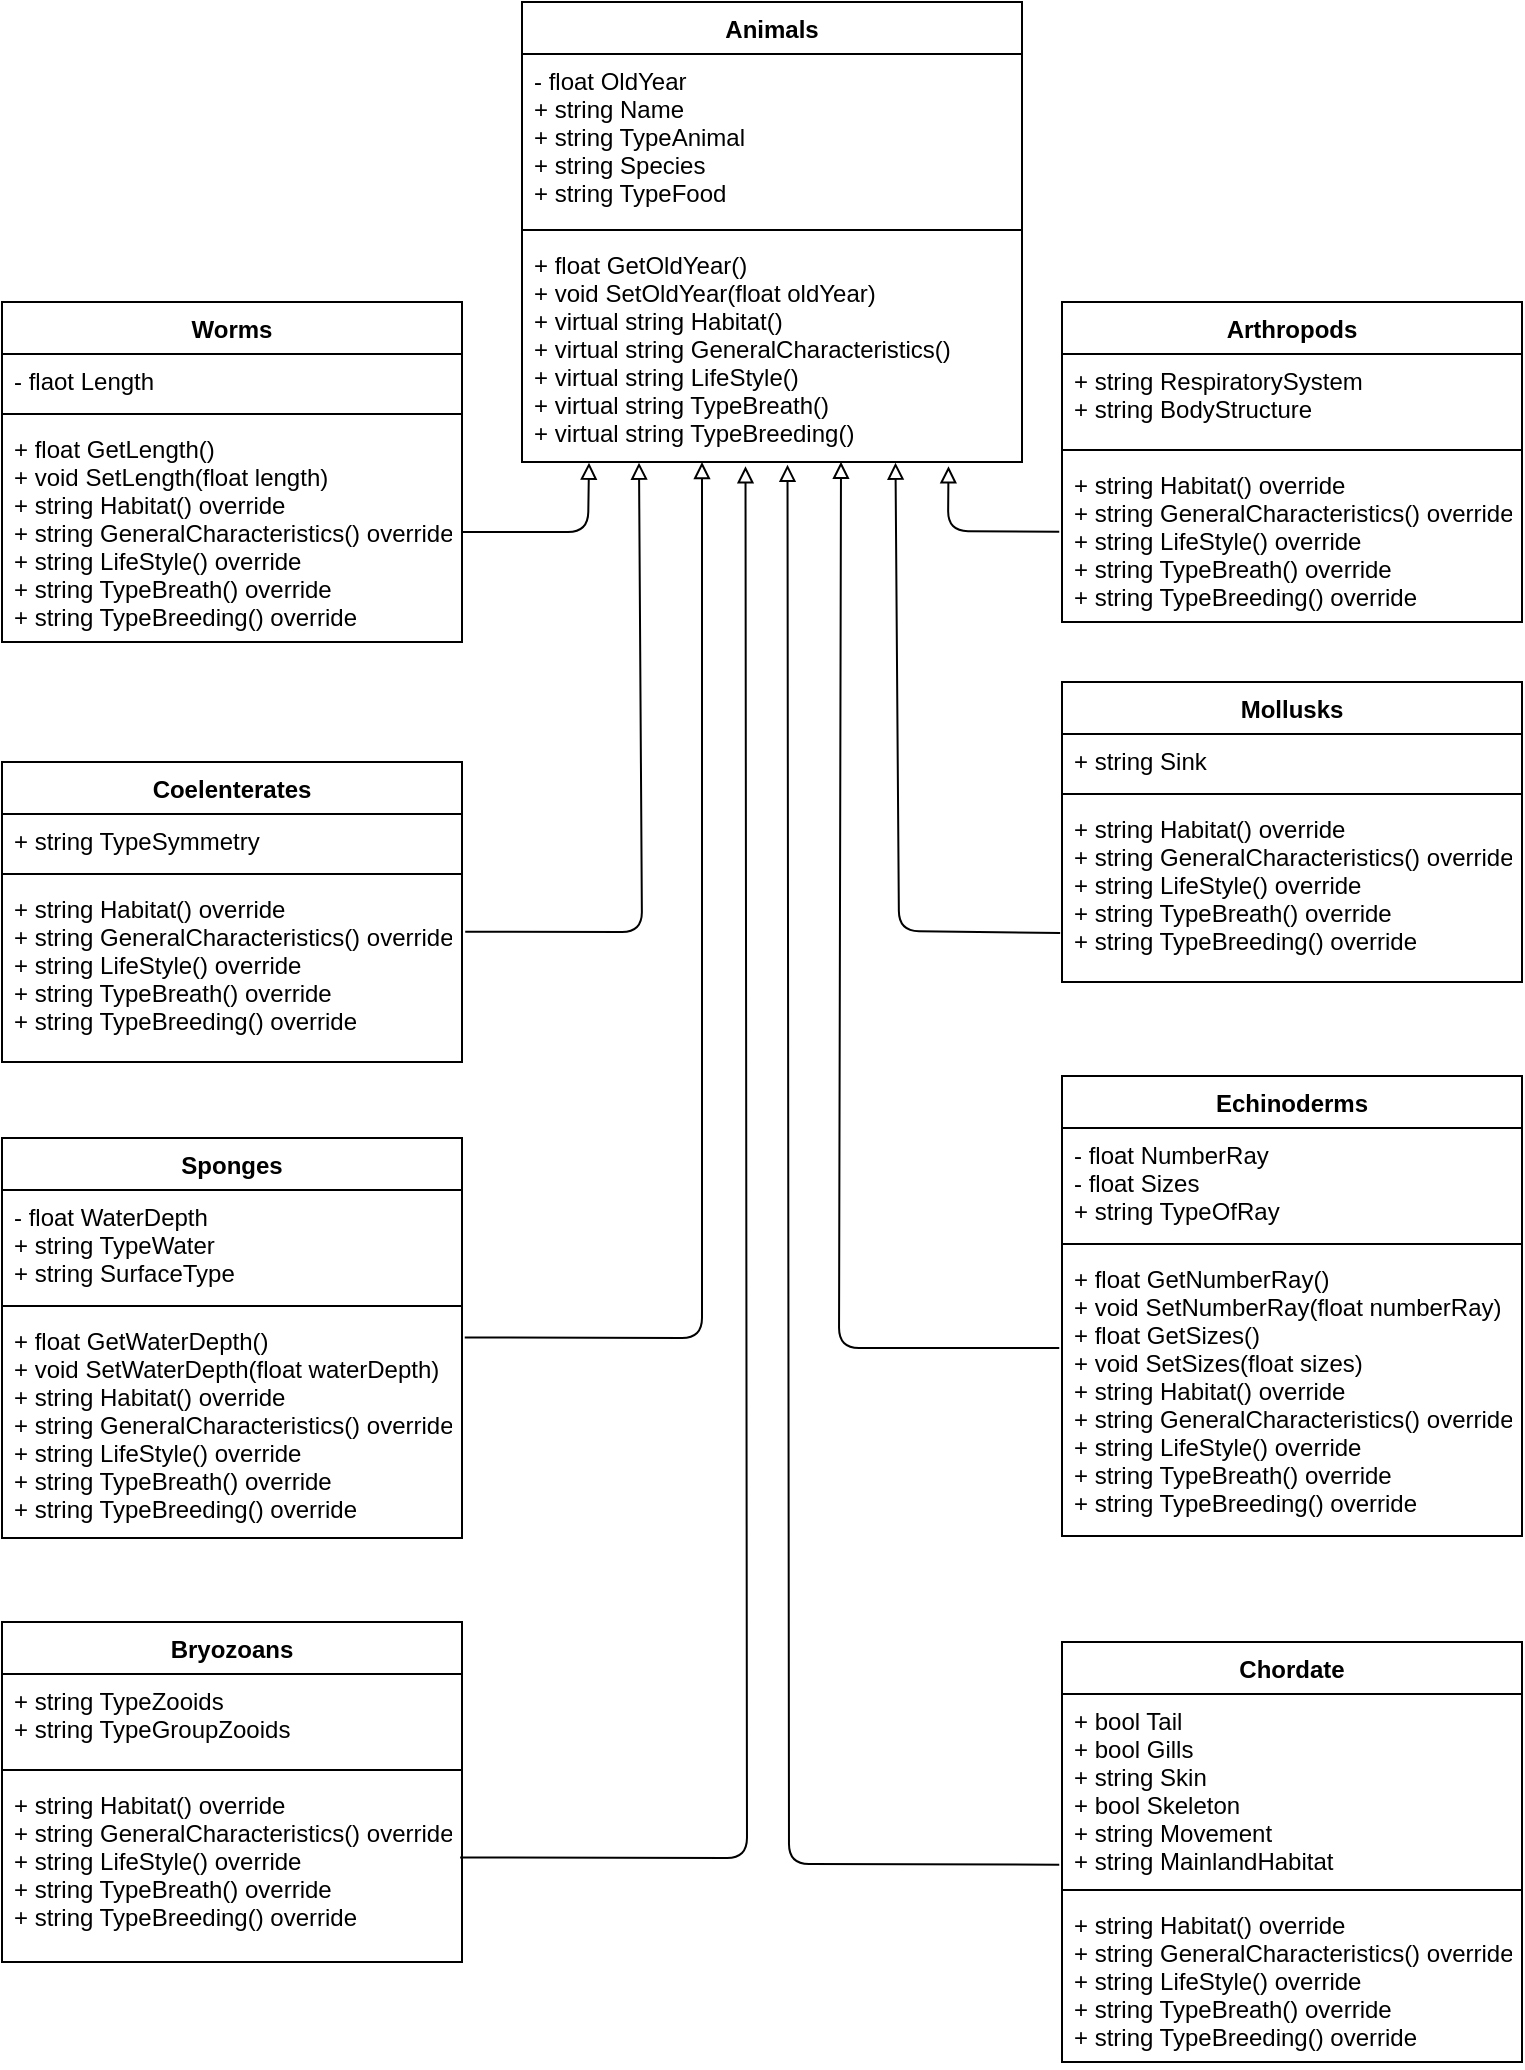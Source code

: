 <mxfile version="12.3.3" type="device" pages="1"><diagram id="e98mBQFO1ssgHGekkfKs" name="Страница 1"><mxGraphModel dx="1460" dy="758" grid="1" gridSize="10" guides="1" tooltips="1" connect="1" arrows="1" fold="1" page="1" pageScale="1" pageWidth="827" pageHeight="1169" math="0" shadow="0"><root><mxCell id="0"/><mxCell id="1" parent="0"/><mxCell id="FmDtwtjrbEaUDmbo1P_n-1" value="Animals" style="swimlane;fontStyle=1;align=center;verticalAlign=top;childLayout=stackLayout;horizontal=1;startSize=26;horizontalStack=0;resizeParent=1;resizeParentMax=0;resizeLast=0;collapsible=1;marginBottom=0;" vertex="1" parent="1"><mxGeometry x="300" width="250" height="230" as="geometry"/></mxCell><mxCell id="FmDtwtjrbEaUDmbo1P_n-2" value="- float OldYear&#10;+ string Name&#10;+ string TypeAnimal&#10;+ string Species&#10;+ string TypeFood" style="text;strokeColor=none;fillColor=none;align=left;verticalAlign=top;spacingLeft=4;spacingRight=4;overflow=hidden;rotatable=0;points=[[0,0.5],[1,0.5]];portConstraint=eastwest;" vertex="1" parent="FmDtwtjrbEaUDmbo1P_n-1"><mxGeometry y="26" width="250" height="84" as="geometry"/></mxCell><mxCell id="FmDtwtjrbEaUDmbo1P_n-3" value="" style="line;strokeWidth=1;fillColor=none;align=left;verticalAlign=middle;spacingTop=-1;spacingLeft=3;spacingRight=3;rotatable=0;labelPosition=right;points=[];portConstraint=eastwest;" vertex="1" parent="FmDtwtjrbEaUDmbo1P_n-1"><mxGeometry y="110" width="250" height="8" as="geometry"/></mxCell><mxCell id="FmDtwtjrbEaUDmbo1P_n-4" value="+ float GetOldYear()&#10;+ void SetOldYear(float oldYear)&#10;+ virtual string Habitat()&#10;+ virtual string GeneralCharacteristics()&#10;+ virtual string LifeStyle()&#10;+ virtual string TypeBreath()&#10;+ virtual string TypeBreeding()&#10;&#10;" style="text;strokeColor=none;fillColor=none;align=left;verticalAlign=top;spacingLeft=4;spacingRight=4;overflow=hidden;rotatable=0;points=[[0,0.5],[1,0.5]];portConstraint=eastwest;" vertex="1" parent="FmDtwtjrbEaUDmbo1P_n-1"><mxGeometry y="118" width="250" height="112" as="geometry"/></mxCell><mxCell id="FmDtwtjrbEaUDmbo1P_n-5" value="Worms" style="swimlane;fontStyle=1;align=center;verticalAlign=top;childLayout=stackLayout;horizontal=1;startSize=26;horizontalStack=0;resizeParent=1;resizeParentMax=0;resizeLast=0;collapsible=1;marginBottom=0;" vertex="1" parent="1"><mxGeometry x="40" y="150" width="230" height="170" as="geometry"/></mxCell><mxCell id="FmDtwtjrbEaUDmbo1P_n-6" value="- flaot Length" style="text;strokeColor=none;fillColor=none;align=left;verticalAlign=top;spacingLeft=4;spacingRight=4;overflow=hidden;rotatable=0;points=[[0,0.5],[1,0.5]];portConstraint=eastwest;" vertex="1" parent="FmDtwtjrbEaUDmbo1P_n-5"><mxGeometry y="26" width="230" height="26" as="geometry"/></mxCell><mxCell id="FmDtwtjrbEaUDmbo1P_n-7" value="" style="line;strokeWidth=1;fillColor=none;align=left;verticalAlign=middle;spacingTop=-1;spacingLeft=3;spacingRight=3;rotatable=0;labelPosition=right;points=[];portConstraint=eastwest;" vertex="1" parent="FmDtwtjrbEaUDmbo1P_n-5"><mxGeometry y="52" width="230" height="8" as="geometry"/></mxCell><mxCell id="FmDtwtjrbEaUDmbo1P_n-8" value="+ float GetLength()&#10;+ void SetLength(float length)&#10;+ string Habitat() override&#10;+ string GeneralCharacteristics() override&#10;+ string LifeStyle() override&#10;+ string TypeBreath() override&#10;+ string TypeBreeding() override&#10;&#10;" style="text;strokeColor=none;fillColor=none;align=left;verticalAlign=top;spacingLeft=4;spacingRight=4;overflow=hidden;rotatable=0;points=[[0,0.5],[1,0.5]];portConstraint=eastwest;" vertex="1" parent="FmDtwtjrbEaUDmbo1P_n-5"><mxGeometry y="60" width="230" height="110" as="geometry"/></mxCell><mxCell id="FmDtwtjrbEaUDmbo1P_n-9" value="Arthropods" style="swimlane;fontStyle=1;align=center;verticalAlign=top;childLayout=stackLayout;horizontal=1;startSize=26;horizontalStack=0;resizeParent=1;resizeParentMax=0;resizeLast=0;collapsible=1;marginBottom=0;" vertex="1" parent="1"><mxGeometry x="570" y="150" width="230" height="160" as="geometry"/></mxCell><mxCell id="FmDtwtjrbEaUDmbo1P_n-10" value="+ string RespiratorySystem&#10;+ string BodyStructure" style="text;strokeColor=none;fillColor=none;align=left;verticalAlign=top;spacingLeft=4;spacingRight=4;overflow=hidden;rotatable=0;points=[[0,0.5],[1,0.5]];portConstraint=eastwest;" vertex="1" parent="FmDtwtjrbEaUDmbo1P_n-9"><mxGeometry y="26" width="230" height="44" as="geometry"/></mxCell><mxCell id="FmDtwtjrbEaUDmbo1P_n-11" value="" style="line;strokeWidth=1;fillColor=none;align=left;verticalAlign=middle;spacingTop=-1;spacingLeft=3;spacingRight=3;rotatable=0;labelPosition=right;points=[];portConstraint=eastwest;" vertex="1" parent="FmDtwtjrbEaUDmbo1P_n-9"><mxGeometry y="70" width="230" height="8" as="geometry"/></mxCell><mxCell id="FmDtwtjrbEaUDmbo1P_n-12" value="+ string Habitat() override&#10;+ string GeneralCharacteristics() override&#10;+ string LifeStyle() override&#10;+ string TypeBreath() override&#10;+ string TypeBreeding() override&#10;" style="text;strokeColor=none;fillColor=none;align=left;verticalAlign=top;spacingLeft=4;spacingRight=4;overflow=hidden;rotatable=0;points=[[0,0.5],[1,0.5]];portConstraint=eastwest;" vertex="1" parent="FmDtwtjrbEaUDmbo1P_n-9"><mxGeometry y="78" width="230" height="82" as="geometry"/></mxCell><mxCell id="FmDtwtjrbEaUDmbo1P_n-13" value="Coelenterates" style="swimlane;fontStyle=1;align=center;verticalAlign=top;childLayout=stackLayout;horizontal=1;startSize=26;horizontalStack=0;resizeParent=1;resizeParentMax=0;resizeLast=0;collapsible=1;marginBottom=0;" vertex="1" parent="1"><mxGeometry x="40" y="380" width="230" height="150" as="geometry"/></mxCell><mxCell id="FmDtwtjrbEaUDmbo1P_n-14" value="+ string TypeSymmetry" style="text;strokeColor=none;fillColor=none;align=left;verticalAlign=top;spacingLeft=4;spacingRight=4;overflow=hidden;rotatable=0;points=[[0,0.5],[1,0.5]];portConstraint=eastwest;" vertex="1" parent="FmDtwtjrbEaUDmbo1P_n-13"><mxGeometry y="26" width="230" height="26" as="geometry"/></mxCell><mxCell id="FmDtwtjrbEaUDmbo1P_n-15" value="" style="line;strokeWidth=1;fillColor=none;align=left;verticalAlign=middle;spacingTop=-1;spacingLeft=3;spacingRight=3;rotatable=0;labelPosition=right;points=[];portConstraint=eastwest;" vertex="1" parent="FmDtwtjrbEaUDmbo1P_n-13"><mxGeometry y="52" width="230" height="8" as="geometry"/></mxCell><mxCell id="FmDtwtjrbEaUDmbo1P_n-16" value="+ string Habitat() override&#10;+ string GeneralCharacteristics() override&#10;+ string LifeStyle() override&#10;+ string TypeBreath() override&#10;+ string TypeBreeding() override" style="text;strokeColor=none;fillColor=none;align=left;verticalAlign=top;spacingLeft=4;spacingRight=4;overflow=hidden;rotatable=0;points=[[0,0.5],[1,0.5]];portConstraint=eastwest;" vertex="1" parent="FmDtwtjrbEaUDmbo1P_n-13"><mxGeometry y="60" width="230" height="90" as="geometry"/></mxCell><mxCell id="FmDtwtjrbEaUDmbo1P_n-17" value="Mollusks" style="swimlane;fontStyle=1;align=center;verticalAlign=top;childLayout=stackLayout;horizontal=1;startSize=26;horizontalStack=0;resizeParent=1;resizeParentMax=0;resizeLast=0;collapsible=1;marginBottom=0;" vertex="1" parent="1"><mxGeometry x="570" y="340" width="230" height="150" as="geometry"/></mxCell><mxCell id="FmDtwtjrbEaUDmbo1P_n-18" value="+ string Sink" style="text;strokeColor=none;fillColor=none;align=left;verticalAlign=top;spacingLeft=4;spacingRight=4;overflow=hidden;rotatable=0;points=[[0,0.5],[1,0.5]];portConstraint=eastwest;" vertex="1" parent="FmDtwtjrbEaUDmbo1P_n-17"><mxGeometry y="26" width="230" height="26" as="geometry"/></mxCell><mxCell id="FmDtwtjrbEaUDmbo1P_n-19" value="" style="line;strokeWidth=1;fillColor=none;align=left;verticalAlign=middle;spacingTop=-1;spacingLeft=3;spacingRight=3;rotatable=0;labelPosition=right;points=[];portConstraint=eastwest;" vertex="1" parent="FmDtwtjrbEaUDmbo1P_n-17"><mxGeometry y="52" width="230" height="8" as="geometry"/></mxCell><mxCell id="FmDtwtjrbEaUDmbo1P_n-20" value="+ string Habitat() override&#10;+ string GeneralCharacteristics() override&#10;+ string LifeStyle() override&#10;+ string TypeBreath() override&#10;+ string TypeBreeding() override&#10;" style="text;strokeColor=none;fillColor=none;align=left;verticalAlign=top;spacingLeft=4;spacingRight=4;overflow=hidden;rotatable=0;points=[[0,0.5],[1,0.5]];portConstraint=eastwest;" vertex="1" parent="FmDtwtjrbEaUDmbo1P_n-17"><mxGeometry y="60" width="230" height="90" as="geometry"/></mxCell><mxCell id="FmDtwtjrbEaUDmbo1P_n-21" value="Sponges" style="swimlane;fontStyle=1;align=center;verticalAlign=top;childLayout=stackLayout;horizontal=1;startSize=26;horizontalStack=0;resizeParent=1;resizeParentMax=0;resizeLast=0;collapsible=1;marginBottom=0;" vertex="1" parent="1"><mxGeometry x="40" y="568" width="230" height="200" as="geometry"/></mxCell><mxCell id="FmDtwtjrbEaUDmbo1P_n-22" value="- float WaterDepth&#10;+ string TypeWater&#10;+ string SurfaceType" style="text;strokeColor=none;fillColor=none;align=left;verticalAlign=top;spacingLeft=4;spacingRight=4;overflow=hidden;rotatable=0;points=[[0,0.5],[1,0.5]];portConstraint=eastwest;" vertex="1" parent="FmDtwtjrbEaUDmbo1P_n-21"><mxGeometry y="26" width="230" height="54" as="geometry"/></mxCell><mxCell id="FmDtwtjrbEaUDmbo1P_n-23" value="" style="line;strokeWidth=1;fillColor=none;align=left;verticalAlign=middle;spacingTop=-1;spacingLeft=3;spacingRight=3;rotatable=0;labelPosition=right;points=[];portConstraint=eastwest;" vertex="1" parent="FmDtwtjrbEaUDmbo1P_n-21"><mxGeometry y="80" width="230" height="8" as="geometry"/></mxCell><mxCell id="FmDtwtjrbEaUDmbo1P_n-24" value="+ float GetWaterDepth()&#10;+ void SetWaterDepth(float waterDepth)&#10;+ string Habitat() override&#10;+ string GeneralCharacteristics() override&#10;+ string LifeStyle() override&#10;+ string TypeBreath() override&#10;+ string TypeBreeding() override" style="text;strokeColor=none;fillColor=none;align=left;verticalAlign=top;spacingLeft=4;spacingRight=4;overflow=hidden;rotatable=0;points=[[0,0.5],[1,0.5]];portConstraint=eastwest;" vertex="1" parent="FmDtwtjrbEaUDmbo1P_n-21"><mxGeometry y="88" width="230" height="112" as="geometry"/></mxCell><mxCell id="FmDtwtjrbEaUDmbo1P_n-25" value="Echinoderms" style="swimlane;fontStyle=1;align=center;verticalAlign=top;childLayout=stackLayout;horizontal=1;startSize=26;horizontalStack=0;resizeParent=1;resizeParentMax=0;resizeLast=0;collapsible=1;marginBottom=0;" vertex="1" parent="1"><mxGeometry x="570" y="537" width="230" height="230" as="geometry"/></mxCell><mxCell id="FmDtwtjrbEaUDmbo1P_n-26" value="- float NumberRay&#10;- float Sizes&#10;+ string TypeOfRay" style="text;strokeColor=none;fillColor=none;align=left;verticalAlign=top;spacingLeft=4;spacingRight=4;overflow=hidden;rotatable=0;points=[[0,0.5],[1,0.5]];portConstraint=eastwest;" vertex="1" parent="FmDtwtjrbEaUDmbo1P_n-25"><mxGeometry y="26" width="230" height="54" as="geometry"/></mxCell><mxCell id="FmDtwtjrbEaUDmbo1P_n-27" value="" style="line;strokeWidth=1;fillColor=none;align=left;verticalAlign=middle;spacingTop=-1;spacingLeft=3;spacingRight=3;rotatable=0;labelPosition=right;points=[];portConstraint=eastwest;" vertex="1" parent="FmDtwtjrbEaUDmbo1P_n-25"><mxGeometry y="80" width="230" height="8" as="geometry"/></mxCell><mxCell id="FmDtwtjrbEaUDmbo1P_n-28" value="+ float GetNumberRay()&#10;+ void SetNumberRay(float numberRay)&#10;+ float GetSizes()&#10;+ void SetSizes(float sizes)&#10;+ string Habitat() override&#10;+ string GeneralCharacteristics() override&#10;+ string LifeStyle() override&#10;+ string TypeBreath() override&#10;+ string TypeBreeding() override&#10;" style="text;strokeColor=none;fillColor=none;align=left;verticalAlign=top;spacingLeft=4;spacingRight=4;overflow=hidden;rotatable=0;points=[[0,0.5],[1,0.5]];portConstraint=eastwest;" vertex="1" parent="FmDtwtjrbEaUDmbo1P_n-25"><mxGeometry y="88" width="230" height="142" as="geometry"/></mxCell><mxCell id="FmDtwtjrbEaUDmbo1P_n-29" value="Bryozoans" style="swimlane;fontStyle=1;align=center;verticalAlign=top;childLayout=stackLayout;horizontal=1;startSize=26;horizontalStack=0;resizeParent=1;resizeParentMax=0;resizeLast=0;collapsible=1;marginBottom=0;" vertex="1" parent="1"><mxGeometry x="40" y="810" width="230" height="170" as="geometry"/></mxCell><mxCell id="FmDtwtjrbEaUDmbo1P_n-30" value="+ string TypeZooids&#10;+ string TypeGroupZooids" style="text;strokeColor=none;fillColor=none;align=left;verticalAlign=top;spacingLeft=4;spacingRight=4;overflow=hidden;rotatable=0;points=[[0,0.5],[1,0.5]];portConstraint=eastwest;" vertex="1" parent="FmDtwtjrbEaUDmbo1P_n-29"><mxGeometry y="26" width="230" height="44" as="geometry"/></mxCell><mxCell id="FmDtwtjrbEaUDmbo1P_n-31" value="" style="line;strokeWidth=1;fillColor=none;align=left;verticalAlign=middle;spacingTop=-1;spacingLeft=3;spacingRight=3;rotatable=0;labelPosition=right;points=[];portConstraint=eastwest;" vertex="1" parent="FmDtwtjrbEaUDmbo1P_n-29"><mxGeometry y="70" width="230" height="8" as="geometry"/></mxCell><mxCell id="FmDtwtjrbEaUDmbo1P_n-32" value="+ string Habitat() override&#10;+ string GeneralCharacteristics() override&#10;+ string LifeStyle() override&#10;+ string TypeBreath() override&#10;+ string TypeBreeding() override" style="text;strokeColor=none;fillColor=none;align=left;verticalAlign=top;spacingLeft=4;spacingRight=4;overflow=hidden;rotatable=0;points=[[0,0.5],[1,0.5]];portConstraint=eastwest;" vertex="1" parent="FmDtwtjrbEaUDmbo1P_n-29"><mxGeometry y="78" width="230" height="92" as="geometry"/></mxCell><mxCell id="FmDtwtjrbEaUDmbo1P_n-33" value="Chordate" style="swimlane;fontStyle=1;align=center;verticalAlign=top;childLayout=stackLayout;horizontal=1;startSize=26;horizontalStack=0;resizeParent=1;resizeParentMax=0;resizeLast=0;collapsible=1;marginBottom=0;" vertex="1" parent="1"><mxGeometry x="570" y="820" width="230" height="210" as="geometry"/></mxCell><mxCell id="FmDtwtjrbEaUDmbo1P_n-34" value="+ bool Tail&#10;+ bool Gills&#10;+ string Skin&#10;+ bool Skeleton&#10;+ string Movement&#10;+ string MainlandHabitat" style="text;strokeColor=none;fillColor=none;align=left;verticalAlign=top;spacingLeft=4;spacingRight=4;overflow=hidden;rotatable=0;points=[[0,0.5],[1,0.5]];portConstraint=eastwest;" vertex="1" parent="FmDtwtjrbEaUDmbo1P_n-33"><mxGeometry y="26" width="230" height="94" as="geometry"/></mxCell><mxCell id="FmDtwtjrbEaUDmbo1P_n-35" value="" style="line;strokeWidth=1;fillColor=none;align=left;verticalAlign=middle;spacingTop=-1;spacingLeft=3;spacingRight=3;rotatable=0;labelPosition=right;points=[];portConstraint=eastwest;" vertex="1" parent="FmDtwtjrbEaUDmbo1P_n-33"><mxGeometry y="120" width="230" height="8" as="geometry"/></mxCell><mxCell id="FmDtwtjrbEaUDmbo1P_n-36" value="+ string Habitat() override&#10;+ string GeneralCharacteristics() override&#10;+ string LifeStyle() override&#10;+ string TypeBreath() override&#10;+ string TypeBreeding() override" style="text;strokeColor=none;fillColor=none;align=left;verticalAlign=top;spacingLeft=4;spacingRight=4;overflow=hidden;rotatable=0;points=[[0,0.5],[1,0.5]];portConstraint=eastwest;" vertex="1" parent="FmDtwtjrbEaUDmbo1P_n-33"><mxGeometry y="128" width="230" height="82" as="geometry"/></mxCell><mxCell id="FmDtwtjrbEaUDmbo1P_n-39" value="" style="endArrow=block;html=1;exitX=1;exitY=0.5;exitDx=0;exitDy=0;endFill=0;entryX=0.134;entryY=1.003;entryDx=0;entryDy=0;entryPerimeter=0;" edge="1" parent="1" source="FmDtwtjrbEaUDmbo1P_n-8" target="FmDtwtjrbEaUDmbo1P_n-4"><mxGeometry width="50" height="50" relative="1" as="geometry"><mxPoint x="350" y="340" as="sourcePoint"/><mxPoint x="335" y="240" as="targetPoint"/><Array as="points"><mxPoint x="333" y="265"/></Array></mxGeometry></mxCell><mxCell id="FmDtwtjrbEaUDmbo1P_n-40" value="" style="endArrow=block;html=1;endFill=0;entryX=0.234;entryY=1.003;entryDx=0;entryDy=0;entryPerimeter=0;exitX=1.007;exitY=0.276;exitDx=0;exitDy=0;exitPerimeter=0;" edge="1" parent="1" source="FmDtwtjrbEaUDmbo1P_n-16" target="FmDtwtjrbEaUDmbo1P_n-4"><mxGeometry width="50" height="50" relative="1" as="geometry"><mxPoint x="280" y="465" as="sourcePoint"/><mxPoint x="333.5" y="429.836" as="targetPoint"/><Array as="points"><mxPoint x="360" y="465"/></Array></mxGeometry></mxCell><mxCell id="FmDtwtjrbEaUDmbo1P_n-41" value="" style="endArrow=block;html=1;endFill=0;entryX=0.36;entryY=1;entryDx=0;entryDy=0;entryPerimeter=0;exitX=1.006;exitY=0.105;exitDx=0;exitDy=0;exitPerimeter=0;" edge="1" parent="1" source="FmDtwtjrbEaUDmbo1P_n-24" target="FmDtwtjrbEaUDmbo1P_n-4"><mxGeometry width="50" height="50" relative="1" as="geometry"><mxPoint x="290.11" y="667.84" as="sourcePoint"/><mxPoint x="377" y="433.336" as="targetPoint"/><Array as="points"><mxPoint x="390" y="668"/></Array></mxGeometry></mxCell><mxCell id="FmDtwtjrbEaUDmbo1P_n-42" value="" style="endArrow=block;html=1;endFill=0;entryX=0.447;entryY=1.019;entryDx=0;entryDy=0;entryPerimeter=0;exitX=0.996;exitY=0.432;exitDx=0;exitDy=0;exitPerimeter=0;" edge="1" parent="1" source="FmDtwtjrbEaUDmbo1P_n-32" target="FmDtwtjrbEaUDmbo1P_n-4"><mxGeometry width="50" height="50" relative="1" as="geometry"><mxPoint x="293.88" y="927.76" as="sourcePoint"/><mxPoint x="412.5" y="490" as="targetPoint"/><Array as="points"><mxPoint x="412.5" y="928"/></Array></mxGeometry></mxCell><mxCell id="FmDtwtjrbEaUDmbo1P_n-43" value="" style="endArrow=block;html=1;endFill=0;entryX=0.531;entryY=1.012;entryDx=0;entryDy=0;entryPerimeter=0;exitX=-0.006;exitY=0.908;exitDx=0;exitDy=0;exitPerimeter=0;" edge="1" parent="1" source="FmDtwtjrbEaUDmbo1P_n-34" target="FmDtwtjrbEaUDmbo1P_n-4"><mxGeometry width="50" height="50" relative="1" as="geometry"><mxPoint x="560" y="931" as="sourcePoint"/><mxPoint x="432.75" y="235.128" as="targetPoint"/><Array as="points"><mxPoint x="433.5" y="931"/></Array></mxGeometry></mxCell><mxCell id="FmDtwtjrbEaUDmbo1P_n-44" value="" style="endArrow=block;html=1;endFill=0;entryX=0.638;entryY=0.999;entryDx=0;entryDy=0;entryPerimeter=0;exitX=-0.006;exitY=0.338;exitDx=0;exitDy=0;exitPerimeter=0;" edge="1" parent="1" source="FmDtwtjrbEaUDmbo1P_n-28" target="FmDtwtjrbEaUDmbo1P_n-4"><mxGeometry width="50" height="50" relative="1" as="geometry"><mxPoint x="560" y="673" as="sourcePoint"/><mxPoint x="458.5" y="235" as="targetPoint"/><Array as="points"><mxPoint x="458.5" y="673"/></Array></mxGeometry></mxCell><mxCell id="FmDtwtjrbEaUDmbo1P_n-45" value="" style="endArrow=block;html=1;endFill=0;exitX=-0.004;exitY=0.728;exitDx=0;exitDy=0;exitPerimeter=0;entryX=0.747;entryY=1.003;entryDx=0;entryDy=0;entryPerimeter=0;" edge="1" parent="1" source="FmDtwtjrbEaUDmbo1P_n-20" target="FmDtwtjrbEaUDmbo1P_n-4"><mxGeometry width="50" height="50" relative="1" as="geometry"><mxPoint x="400.11" y="464.34" as="sourcePoint"/><mxPoint x="487" y="240" as="targetPoint"/><Array as="points"><mxPoint x="488.5" y="464.5"/></Array></mxGeometry></mxCell><mxCell id="FmDtwtjrbEaUDmbo1P_n-46" value="" style="endArrow=block;html=1;endFill=0;exitX=-0.006;exitY=0.45;exitDx=0;exitDy=0;exitPerimeter=0;entryX=0.853;entryY=1.019;entryDx=0;entryDy=0;entryPerimeter=0;" edge="1" parent="1" source="FmDtwtjrbEaUDmbo1P_n-12" target="FmDtwtjrbEaUDmbo1P_n-4"><mxGeometry width="50" height="50" relative="1" as="geometry"><mxPoint x="560" y="265" as="sourcePoint"/><mxPoint x="514" y="240" as="targetPoint"/><Array as="points"><mxPoint x="513" y="264.5"/></Array></mxGeometry></mxCell></root></mxGraphModel></diagram></mxfile>